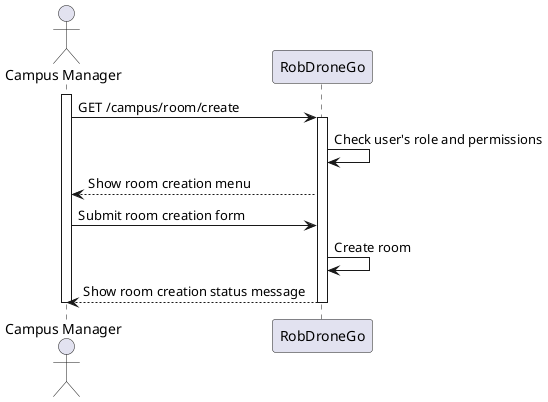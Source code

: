 @startuml SD Lv1

actor "Campus Manager" as campusManager
participant RobDroneGo as system

activate campusManager

campusManager -> system : GET /campus/room/create
activate system
system -> system : Check user's role and permissions
campusManager <-- system : Show room creation menu
campusManager -> system : Submit room creation form
system -> system : Create room
campusManager <-- system : Show room creation status message

deactivate system

deactivate campusManager

@enduml
